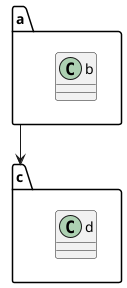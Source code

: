 {
  "sha1": "3j1zemwzdfbfws9ix0lt8k64tzhkx5u",
  "insertion": {
    "when": "2024-06-09T19:32:20.325Z",
    "url": "https://github.com/plantuml/plantuml/issues/1795",
    "user": "plantuml@gmail.com"
  }
}
@startuml
package a {
	class b
}
package c {
	class d
}
a --> c
@enduml
